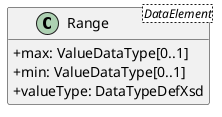 @startuml
skinparam classAttributeIconSize 0
hide methods

class Range<DataElement> {
  +max: ValueDataType[0..1] 
  +min: ValueDataType[0..1] 
  +valueType: DataTypeDefXsd 
}
@enduml